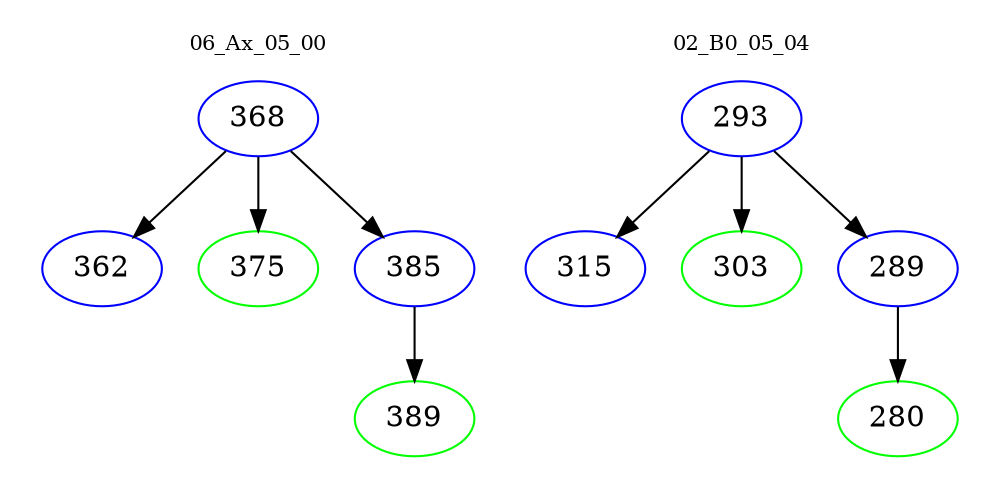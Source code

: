 digraph{
subgraph cluster_0 {
color = white
label = "06_Ax_05_00";
fontsize=10;
T0_368 [label="368", color="blue"]
T0_368 -> T0_362 [color="black"]
T0_362 [label="362", color="blue"]
T0_368 -> T0_375 [color="black"]
T0_375 [label="375", color="green"]
T0_368 -> T0_385 [color="black"]
T0_385 [label="385", color="blue"]
T0_385 -> T0_389 [color="black"]
T0_389 [label="389", color="green"]
}
subgraph cluster_1 {
color = white
label = "02_B0_05_04";
fontsize=10;
T1_293 [label="293", color="blue"]
T1_293 -> T1_315 [color="black"]
T1_315 [label="315", color="blue"]
T1_293 -> T1_303 [color="black"]
T1_303 [label="303", color="green"]
T1_293 -> T1_289 [color="black"]
T1_289 [label="289", color="blue"]
T1_289 -> T1_280 [color="black"]
T1_280 [label="280", color="green"]
}
}
